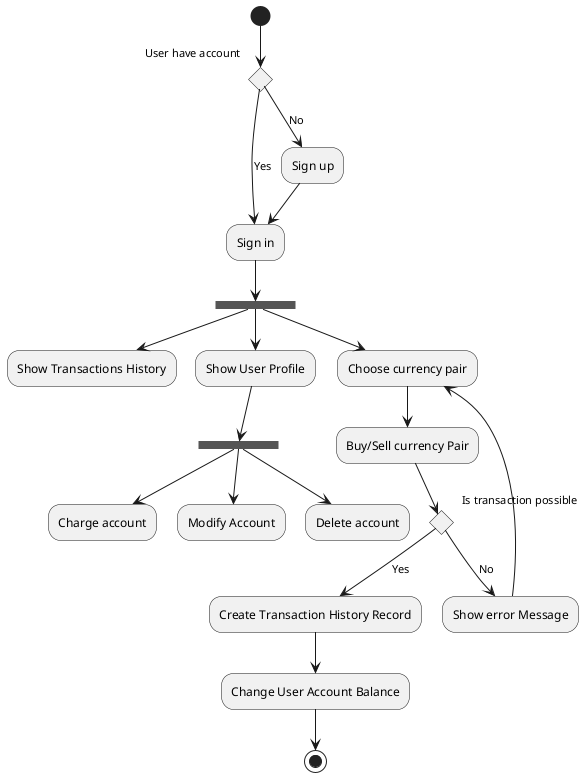 @startuml
(*)  -->  If "User have account" then
--> [Yes] "Sign in" as sign_in
else
--> [No] "Sign up"
Endif
--> sign_in
sign_in --> ===B1===
--> "Show Transactions History"
===B1===--> "Show User Profile"
--> ===B2===
--> "Charge account"
===B2=== --> "Modify Account"
===B2=== --> "Delete account"
===B1===--> "Choose currency pair" as choose
--> "Buy/Sell currency Pair"
If "Is transaction possible" then
--> [Yes] "Create Transaction History Record"
--> "Change User Account Balance"
--> (*)
else
--> [No] "Show error Message"
--> choose
Endif
@enduml